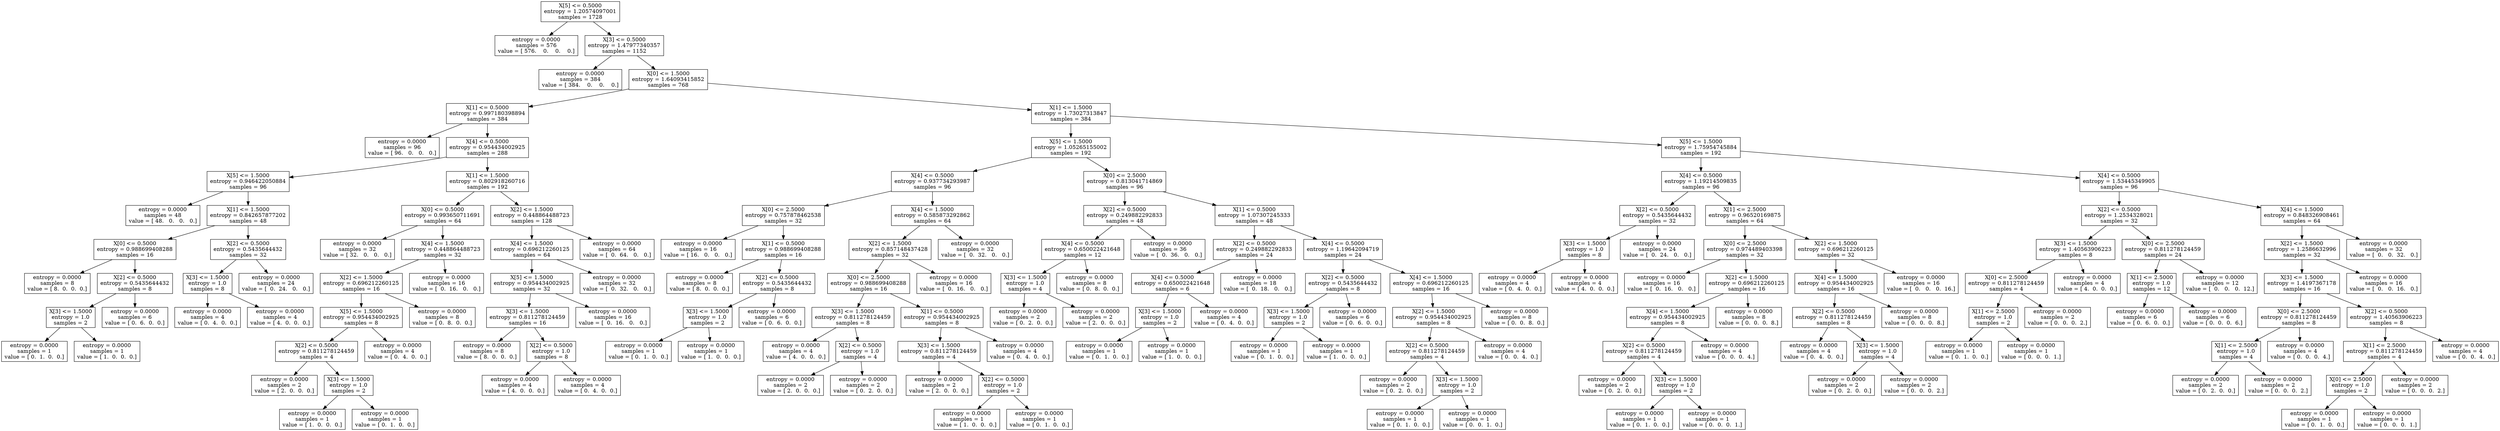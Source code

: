 digraph Tree {
0 [label="X[5] <= 0.5000\nentropy = 1.20574097001\nsamples = 1728", shape="box"] ;
1 [label="entropy = 0.0000\nsamples = 576\nvalue = [ 576.    0.    0.    0.]", shape="box"] ;
0 -> 1 ;
2 [label="X[3] <= 0.5000\nentropy = 1.47977340357\nsamples = 1152", shape="box"] ;
0 -> 2 ;
3 [label="entropy = 0.0000\nsamples = 384\nvalue = [ 384.    0.    0.    0.]", shape="box"] ;
2 -> 3 ;
4 [label="X[0] <= 1.5000\nentropy = 1.64093415852\nsamples = 768", shape="box"] ;
2 -> 4 ;
5 [label="X[1] <= 0.5000\nentropy = 0.997180398894\nsamples = 384", shape="box"] ;
4 -> 5 ;
6 [label="entropy = 0.0000\nsamples = 96\nvalue = [ 96.   0.   0.   0.]", shape="box"] ;
5 -> 6 ;
7 [label="X[4] <= 0.5000\nentropy = 0.954434002925\nsamples = 288", shape="box"] ;
5 -> 7 ;
8 [label="X[5] <= 1.5000\nentropy = 0.946422050884\nsamples = 96", shape="box"] ;
7 -> 8 ;
9 [label="entropy = 0.0000\nsamples = 48\nvalue = [ 48.   0.   0.   0.]", shape="box"] ;
8 -> 9 ;
10 [label="X[1] <= 1.5000\nentropy = 0.842657877202\nsamples = 48", shape="box"] ;
8 -> 10 ;
11 [label="X[0] <= 0.5000\nentropy = 0.988699408288\nsamples = 16", shape="box"] ;
10 -> 11 ;
12 [label="entropy = 0.0000\nsamples = 8\nvalue = [ 8.  0.  0.  0.]", shape="box"] ;
11 -> 12 ;
13 [label="X[2] <= 0.5000\nentropy = 0.5435644432\nsamples = 8", shape="box"] ;
11 -> 13 ;
14 [label="X[3] <= 1.5000\nentropy = 1.0\nsamples = 2", shape="box"] ;
13 -> 14 ;
15 [label="entropy = 0.0000\nsamples = 1\nvalue = [ 0.  1.  0.  0.]", shape="box"] ;
14 -> 15 ;
16 [label="entropy = 0.0000\nsamples = 1\nvalue = [ 1.  0.  0.  0.]", shape="box"] ;
14 -> 16 ;
17 [label="entropy = 0.0000\nsamples = 6\nvalue = [ 0.  6.  0.  0.]", shape="box"] ;
13 -> 17 ;
18 [label="X[2] <= 0.5000\nentropy = 0.5435644432\nsamples = 32", shape="box"] ;
10 -> 18 ;
19 [label="X[3] <= 1.5000\nentropy = 1.0\nsamples = 8", shape="box"] ;
18 -> 19 ;
20 [label="entropy = 0.0000\nsamples = 4\nvalue = [ 0.  4.  0.  0.]", shape="box"] ;
19 -> 20 ;
21 [label="entropy = 0.0000\nsamples = 4\nvalue = [ 4.  0.  0.  0.]", shape="box"] ;
19 -> 21 ;
22 [label="entropy = 0.0000\nsamples = 24\nvalue = [  0.  24.   0.   0.]", shape="box"] ;
18 -> 22 ;
23 [label="X[1] <= 1.5000\nentropy = 0.802918260716\nsamples = 192", shape="box"] ;
7 -> 23 ;
24 [label="X[0] <= 0.5000\nentropy = 0.993650711691\nsamples = 64", shape="box"] ;
23 -> 24 ;
25 [label="entropy = 0.0000\nsamples = 32\nvalue = [ 32.   0.   0.   0.]", shape="box"] ;
24 -> 25 ;
26 [label="X[4] <= 1.5000\nentropy = 0.448864488723\nsamples = 32", shape="box"] ;
24 -> 26 ;
27 [label="X[2] <= 1.5000\nentropy = 0.696212260125\nsamples = 16", shape="box"] ;
26 -> 27 ;
28 [label="X[5] <= 1.5000\nentropy = 0.954434002925\nsamples = 8", shape="box"] ;
27 -> 28 ;
29 [label="X[2] <= 0.5000\nentropy = 0.811278124459\nsamples = 4", shape="box"] ;
28 -> 29 ;
30 [label="entropy = 0.0000\nsamples = 2\nvalue = [ 2.  0.  0.  0.]", shape="box"] ;
29 -> 30 ;
31 [label="X[3] <= 1.5000\nentropy = 1.0\nsamples = 2", shape="box"] ;
29 -> 31 ;
32 [label="entropy = 0.0000\nsamples = 1\nvalue = [ 1.  0.  0.  0.]", shape="box"] ;
31 -> 32 ;
33 [label="entropy = 0.0000\nsamples = 1\nvalue = [ 0.  1.  0.  0.]", shape="box"] ;
31 -> 33 ;
34 [label="entropy = 0.0000\nsamples = 4\nvalue = [ 0.  4.  0.  0.]", shape="box"] ;
28 -> 34 ;
35 [label="entropy = 0.0000\nsamples = 8\nvalue = [ 0.  8.  0.  0.]", shape="box"] ;
27 -> 35 ;
36 [label="entropy = 0.0000\nsamples = 16\nvalue = [  0.  16.   0.   0.]", shape="box"] ;
26 -> 36 ;
37 [label="X[2] <= 1.5000\nentropy = 0.448864488723\nsamples = 128", shape="box"] ;
23 -> 37 ;
38 [label="X[4] <= 1.5000\nentropy = 0.696212260125\nsamples = 64", shape="box"] ;
37 -> 38 ;
39 [label="X[5] <= 1.5000\nentropy = 0.954434002925\nsamples = 32", shape="box"] ;
38 -> 39 ;
40 [label="X[3] <= 1.5000\nentropy = 0.811278124459\nsamples = 16", shape="box"] ;
39 -> 40 ;
41 [label="entropy = 0.0000\nsamples = 8\nvalue = [ 8.  0.  0.  0.]", shape="box"] ;
40 -> 41 ;
42 [label="X[2] <= 0.5000\nentropy = 1.0\nsamples = 8", shape="box"] ;
40 -> 42 ;
43 [label="entropy = 0.0000\nsamples = 4\nvalue = [ 4.  0.  0.  0.]", shape="box"] ;
42 -> 43 ;
44 [label="entropy = 0.0000\nsamples = 4\nvalue = [ 0.  4.  0.  0.]", shape="box"] ;
42 -> 44 ;
45 [label="entropy = 0.0000\nsamples = 16\nvalue = [  0.  16.   0.   0.]", shape="box"] ;
39 -> 45 ;
46 [label="entropy = 0.0000\nsamples = 32\nvalue = [  0.  32.   0.   0.]", shape="box"] ;
38 -> 46 ;
47 [label="entropy = 0.0000\nsamples = 64\nvalue = [  0.  64.   0.   0.]", shape="box"] ;
37 -> 47 ;
48 [label="X[1] <= 1.5000\nentropy = 1.73027313847\nsamples = 384", shape="box"] ;
4 -> 48 ;
49 [label="X[5] <= 1.5000\nentropy = 1.05265155002\nsamples = 192", shape="box"] ;
48 -> 49 ;
50 [label="X[4] <= 0.5000\nentropy = 0.937734293987\nsamples = 96", shape="box"] ;
49 -> 50 ;
51 [label="X[0] <= 2.5000\nentropy = 0.757878462538\nsamples = 32", shape="box"] ;
50 -> 51 ;
52 [label="entropy = 0.0000\nsamples = 16\nvalue = [ 16.   0.   0.   0.]", shape="box"] ;
51 -> 52 ;
53 [label="X[1] <= 0.5000\nentropy = 0.988699408288\nsamples = 16", shape="box"] ;
51 -> 53 ;
54 [label="entropy = 0.0000\nsamples = 8\nvalue = [ 8.  0.  0.  0.]", shape="box"] ;
53 -> 54 ;
55 [label="X[2] <= 0.5000\nentropy = 0.5435644432\nsamples = 8", shape="box"] ;
53 -> 55 ;
56 [label="X[3] <= 1.5000\nentropy = 1.0\nsamples = 2", shape="box"] ;
55 -> 56 ;
57 [label="entropy = 0.0000\nsamples = 1\nvalue = [ 0.  1.  0.  0.]", shape="box"] ;
56 -> 57 ;
58 [label="entropy = 0.0000\nsamples = 1\nvalue = [ 1.  0.  0.  0.]", shape="box"] ;
56 -> 58 ;
59 [label="entropy = 0.0000\nsamples = 6\nvalue = [ 0.  6.  0.  0.]", shape="box"] ;
55 -> 59 ;
60 [label="X[4] <= 1.5000\nentropy = 0.585873292862\nsamples = 64", shape="box"] ;
50 -> 60 ;
61 [label="X[2] <= 1.5000\nentropy = 0.857148437428\nsamples = 32", shape="box"] ;
60 -> 61 ;
62 [label="X[0] <= 2.5000\nentropy = 0.988699408288\nsamples = 16", shape="box"] ;
61 -> 62 ;
63 [label="X[3] <= 1.5000\nentropy = 0.811278124459\nsamples = 8", shape="box"] ;
62 -> 63 ;
64 [label="entropy = 0.0000\nsamples = 4\nvalue = [ 4.  0.  0.  0.]", shape="box"] ;
63 -> 64 ;
65 [label="X[2] <= 0.5000\nentropy = 1.0\nsamples = 4", shape="box"] ;
63 -> 65 ;
66 [label="entropy = 0.0000\nsamples = 2\nvalue = [ 2.  0.  0.  0.]", shape="box"] ;
65 -> 66 ;
67 [label="entropy = 0.0000\nsamples = 2\nvalue = [ 0.  2.  0.  0.]", shape="box"] ;
65 -> 67 ;
68 [label="X[1] <= 0.5000\nentropy = 0.954434002925\nsamples = 8", shape="box"] ;
62 -> 68 ;
69 [label="X[3] <= 1.5000\nentropy = 0.811278124459\nsamples = 4", shape="box"] ;
68 -> 69 ;
70 [label="entropy = 0.0000\nsamples = 2\nvalue = [ 2.  0.  0.  0.]", shape="box"] ;
69 -> 70 ;
71 [label="X[2] <= 0.5000\nentropy = 1.0\nsamples = 2", shape="box"] ;
69 -> 71 ;
72 [label="entropy = 0.0000\nsamples = 1\nvalue = [ 1.  0.  0.  0.]", shape="box"] ;
71 -> 72 ;
73 [label="entropy = 0.0000\nsamples = 1\nvalue = [ 0.  1.  0.  0.]", shape="box"] ;
71 -> 73 ;
74 [label="entropy = 0.0000\nsamples = 4\nvalue = [ 0.  4.  0.  0.]", shape="box"] ;
68 -> 74 ;
75 [label="entropy = 0.0000\nsamples = 16\nvalue = [  0.  16.   0.   0.]", shape="box"] ;
61 -> 75 ;
76 [label="entropy = 0.0000\nsamples = 32\nvalue = [  0.  32.   0.   0.]", shape="box"] ;
60 -> 76 ;
77 [label="X[0] <= 2.5000\nentropy = 0.813041714869\nsamples = 96", shape="box"] ;
49 -> 77 ;
78 [label="X[2] <= 0.5000\nentropy = 0.249882292833\nsamples = 48", shape="box"] ;
77 -> 78 ;
79 [label="X[4] <= 0.5000\nentropy = 0.650022421648\nsamples = 12", shape="box"] ;
78 -> 79 ;
80 [label="X[3] <= 1.5000\nentropy = 1.0\nsamples = 4", shape="box"] ;
79 -> 80 ;
81 [label="entropy = 0.0000\nsamples = 2\nvalue = [ 0.  2.  0.  0.]", shape="box"] ;
80 -> 81 ;
82 [label="entropy = 0.0000\nsamples = 2\nvalue = [ 2.  0.  0.  0.]", shape="box"] ;
80 -> 82 ;
83 [label="entropy = 0.0000\nsamples = 8\nvalue = [ 0.  8.  0.  0.]", shape="box"] ;
79 -> 83 ;
84 [label="entropy = 0.0000\nsamples = 36\nvalue = [  0.  36.   0.   0.]", shape="box"] ;
78 -> 84 ;
85 [label="X[1] <= 0.5000\nentropy = 1.07307245333\nsamples = 48", shape="box"] ;
77 -> 85 ;
86 [label="X[2] <= 0.5000\nentropy = 0.249882292833\nsamples = 24", shape="box"] ;
85 -> 86 ;
87 [label="X[4] <= 0.5000\nentropy = 0.650022421648\nsamples = 6", shape="box"] ;
86 -> 87 ;
88 [label="X[3] <= 1.5000\nentropy = 1.0\nsamples = 2", shape="box"] ;
87 -> 88 ;
89 [label="entropy = 0.0000\nsamples = 1\nvalue = [ 0.  1.  0.  0.]", shape="box"] ;
88 -> 89 ;
90 [label="entropy = 0.0000\nsamples = 1\nvalue = [ 1.  0.  0.  0.]", shape="box"] ;
88 -> 90 ;
91 [label="entropy = 0.0000\nsamples = 4\nvalue = [ 0.  4.  0.  0.]", shape="box"] ;
87 -> 91 ;
92 [label="entropy = 0.0000\nsamples = 18\nvalue = [  0.  18.   0.   0.]", shape="box"] ;
86 -> 92 ;
93 [label="X[4] <= 0.5000\nentropy = 1.19642094719\nsamples = 24", shape="box"] ;
85 -> 93 ;
94 [label="X[2] <= 0.5000\nentropy = 0.5435644432\nsamples = 8", shape="box"] ;
93 -> 94 ;
95 [label="X[3] <= 1.5000\nentropy = 1.0\nsamples = 2", shape="box"] ;
94 -> 95 ;
96 [label="entropy = 0.0000\nsamples = 1\nvalue = [ 0.  1.  0.  0.]", shape="box"] ;
95 -> 96 ;
97 [label="entropy = 0.0000\nsamples = 1\nvalue = [ 1.  0.  0.  0.]", shape="box"] ;
95 -> 97 ;
98 [label="entropy = 0.0000\nsamples = 6\nvalue = [ 0.  6.  0.  0.]", shape="box"] ;
94 -> 98 ;
99 [label="X[4] <= 1.5000\nentropy = 0.696212260125\nsamples = 16", shape="box"] ;
93 -> 99 ;
100 [label="X[2] <= 1.5000\nentropy = 0.954434002925\nsamples = 8", shape="box"] ;
99 -> 100 ;
101 [label="X[2] <= 0.5000\nentropy = 0.811278124459\nsamples = 4", shape="box"] ;
100 -> 101 ;
102 [label="entropy = 0.0000\nsamples = 2\nvalue = [ 0.  2.  0.  0.]", shape="box"] ;
101 -> 102 ;
103 [label="X[3] <= 1.5000\nentropy = 1.0\nsamples = 2", shape="box"] ;
101 -> 103 ;
104 [label="entropy = 0.0000\nsamples = 1\nvalue = [ 0.  1.  0.  0.]", shape="box"] ;
103 -> 104 ;
105 [label="entropy = 0.0000\nsamples = 1\nvalue = [ 0.  0.  1.  0.]", shape="box"] ;
103 -> 105 ;
106 [label="entropy = 0.0000\nsamples = 4\nvalue = [ 0.  0.  4.  0.]", shape="box"] ;
100 -> 106 ;
107 [label="entropy = 0.0000\nsamples = 8\nvalue = [ 0.  0.  8.  0.]", shape="box"] ;
99 -> 107 ;
108 [label="X[5] <= 1.5000\nentropy = 1.75954745884\nsamples = 192", shape="box"] ;
48 -> 108 ;
109 [label="X[4] <= 0.5000\nentropy = 1.19214509835\nsamples = 96", shape="box"] ;
108 -> 109 ;
110 [label="X[2] <= 0.5000\nentropy = 0.5435644432\nsamples = 32", shape="box"] ;
109 -> 110 ;
111 [label="X[3] <= 1.5000\nentropy = 1.0\nsamples = 8", shape="box"] ;
110 -> 111 ;
112 [label="entropy = 0.0000\nsamples = 4\nvalue = [ 0.  4.  0.  0.]", shape="box"] ;
111 -> 112 ;
113 [label="entropy = 0.0000\nsamples = 4\nvalue = [ 4.  0.  0.  0.]", shape="box"] ;
111 -> 113 ;
114 [label="entropy = 0.0000\nsamples = 24\nvalue = [  0.  24.   0.   0.]", shape="box"] ;
110 -> 114 ;
115 [label="X[1] <= 2.5000\nentropy = 0.96520169875\nsamples = 64", shape="box"] ;
109 -> 115 ;
116 [label="X[0] <= 2.5000\nentropy = 0.974489403398\nsamples = 32", shape="box"] ;
115 -> 116 ;
117 [label="entropy = 0.0000\nsamples = 16\nvalue = [  0.  16.   0.   0.]", shape="box"] ;
116 -> 117 ;
118 [label="X[2] <= 1.5000\nentropy = 0.696212260125\nsamples = 16", shape="box"] ;
116 -> 118 ;
119 [label="X[4] <= 1.5000\nentropy = 0.954434002925\nsamples = 8", shape="box"] ;
118 -> 119 ;
120 [label="X[2] <= 0.5000\nentropy = 0.811278124459\nsamples = 4", shape="box"] ;
119 -> 120 ;
121 [label="entropy = 0.0000\nsamples = 2\nvalue = [ 0.  2.  0.  0.]", shape="box"] ;
120 -> 121 ;
122 [label="X[3] <= 1.5000\nentropy = 1.0\nsamples = 2", shape="box"] ;
120 -> 122 ;
123 [label="entropy = 0.0000\nsamples = 1\nvalue = [ 0.  1.  0.  0.]", shape="box"] ;
122 -> 123 ;
124 [label="entropy = 0.0000\nsamples = 1\nvalue = [ 0.  0.  0.  1.]", shape="box"] ;
122 -> 124 ;
125 [label="entropy = 0.0000\nsamples = 4\nvalue = [ 0.  0.  0.  4.]", shape="box"] ;
119 -> 125 ;
126 [label="entropy = 0.0000\nsamples = 8\nvalue = [ 0.  0.  0.  8.]", shape="box"] ;
118 -> 126 ;
127 [label="X[2] <= 1.5000\nentropy = 0.696212260125\nsamples = 32", shape="box"] ;
115 -> 127 ;
128 [label="X[4] <= 1.5000\nentropy = 0.954434002925\nsamples = 16", shape="box"] ;
127 -> 128 ;
129 [label="X[2] <= 0.5000\nentropy = 0.811278124459\nsamples = 8", shape="box"] ;
128 -> 129 ;
130 [label="entropy = 0.0000\nsamples = 4\nvalue = [ 0.  4.  0.  0.]", shape="box"] ;
129 -> 130 ;
131 [label="X[3] <= 1.5000\nentropy = 1.0\nsamples = 4", shape="box"] ;
129 -> 131 ;
132 [label="entropy = 0.0000\nsamples = 2\nvalue = [ 0.  2.  0.  0.]", shape="box"] ;
131 -> 132 ;
133 [label="entropy = 0.0000\nsamples = 2\nvalue = [ 0.  0.  0.  2.]", shape="box"] ;
131 -> 133 ;
134 [label="entropy = 0.0000\nsamples = 8\nvalue = [ 0.  0.  0.  8.]", shape="box"] ;
128 -> 134 ;
135 [label="entropy = 0.0000\nsamples = 16\nvalue = [  0.   0.   0.  16.]", shape="box"] ;
127 -> 135 ;
136 [label="X[4] <= 0.5000\nentropy = 1.53445349905\nsamples = 96", shape="box"] ;
108 -> 136 ;
137 [label="X[2] <= 0.5000\nentropy = 1.2534328021\nsamples = 32", shape="box"] ;
136 -> 137 ;
138 [label="X[3] <= 1.5000\nentropy = 1.40563906223\nsamples = 8", shape="box"] ;
137 -> 138 ;
139 [label="X[0] <= 2.5000\nentropy = 0.811278124459\nsamples = 4", shape="box"] ;
138 -> 139 ;
140 [label="X[1] <= 2.5000\nentropy = 1.0\nsamples = 2", shape="box"] ;
139 -> 140 ;
141 [label="entropy = 0.0000\nsamples = 1\nvalue = [ 0.  1.  0.  0.]", shape="box"] ;
140 -> 141 ;
142 [label="entropy = 0.0000\nsamples = 1\nvalue = [ 0.  0.  0.  1.]", shape="box"] ;
140 -> 142 ;
143 [label="entropy = 0.0000\nsamples = 2\nvalue = [ 0.  0.  0.  2.]", shape="box"] ;
139 -> 143 ;
144 [label="entropy = 0.0000\nsamples = 4\nvalue = [ 4.  0.  0.  0.]", shape="box"] ;
138 -> 144 ;
145 [label="X[0] <= 2.5000\nentropy = 0.811278124459\nsamples = 24", shape="box"] ;
137 -> 145 ;
146 [label="X[1] <= 2.5000\nentropy = 1.0\nsamples = 12", shape="box"] ;
145 -> 146 ;
147 [label="entropy = 0.0000\nsamples = 6\nvalue = [ 0.  6.  0.  0.]", shape="box"] ;
146 -> 147 ;
148 [label="entropy = 0.0000\nsamples = 6\nvalue = [ 0.  0.  0.  6.]", shape="box"] ;
146 -> 148 ;
149 [label="entropy = 0.0000\nsamples = 12\nvalue = [  0.   0.   0.  12.]", shape="box"] ;
145 -> 149 ;
150 [label="X[4] <= 1.5000\nentropy = 0.848326908461\nsamples = 64", shape="box"] ;
136 -> 150 ;
151 [label="X[2] <= 1.5000\nentropy = 1.2586632996\nsamples = 32", shape="box"] ;
150 -> 151 ;
152 [label="X[3] <= 1.5000\nentropy = 1.4197367178\nsamples = 16", shape="box"] ;
151 -> 152 ;
153 [label="X[0] <= 2.5000\nentropy = 0.811278124459\nsamples = 8", shape="box"] ;
152 -> 153 ;
154 [label="X[1] <= 2.5000\nentropy = 1.0\nsamples = 4", shape="box"] ;
153 -> 154 ;
155 [label="entropy = 0.0000\nsamples = 2\nvalue = [ 0.  2.  0.  0.]", shape="box"] ;
154 -> 155 ;
156 [label="entropy = 0.0000\nsamples = 2\nvalue = [ 0.  0.  0.  2.]", shape="box"] ;
154 -> 156 ;
157 [label="entropy = 0.0000\nsamples = 4\nvalue = [ 0.  0.  0.  4.]", shape="box"] ;
153 -> 157 ;
158 [label="X[2] <= 0.5000\nentropy = 1.40563906223\nsamples = 8", shape="box"] ;
152 -> 158 ;
159 [label="X[1] <= 2.5000\nentropy = 0.811278124459\nsamples = 4", shape="box"] ;
158 -> 159 ;
160 [label="X[0] <= 2.5000\nentropy = 1.0\nsamples = 2", shape="box"] ;
159 -> 160 ;
161 [label="entropy = 0.0000\nsamples = 1\nvalue = [ 0.  1.  0.  0.]", shape="box"] ;
160 -> 161 ;
162 [label="entropy = 0.0000\nsamples = 1\nvalue = [ 0.  0.  0.  1.]", shape="box"] ;
160 -> 162 ;
163 [label="entropy = 0.0000\nsamples = 2\nvalue = [ 0.  0.  0.  2.]", shape="box"] ;
159 -> 163 ;
164 [label="entropy = 0.0000\nsamples = 4\nvalue = [ 0.  0.  4.  0.]", shape="box"] ;
158 -> 164 ;
165 [label="entropy = 0.0000\nsamples = 16\nvalue = [  0.   0.  16.   0.]", shape="box"] ;
151 -> 165 ;
166 [label="entropy = 0.0000\nsamples = 32\nvalue = [  0.   0.  32.   0.]", shape="box"] ;
150 -> 166 ;
}